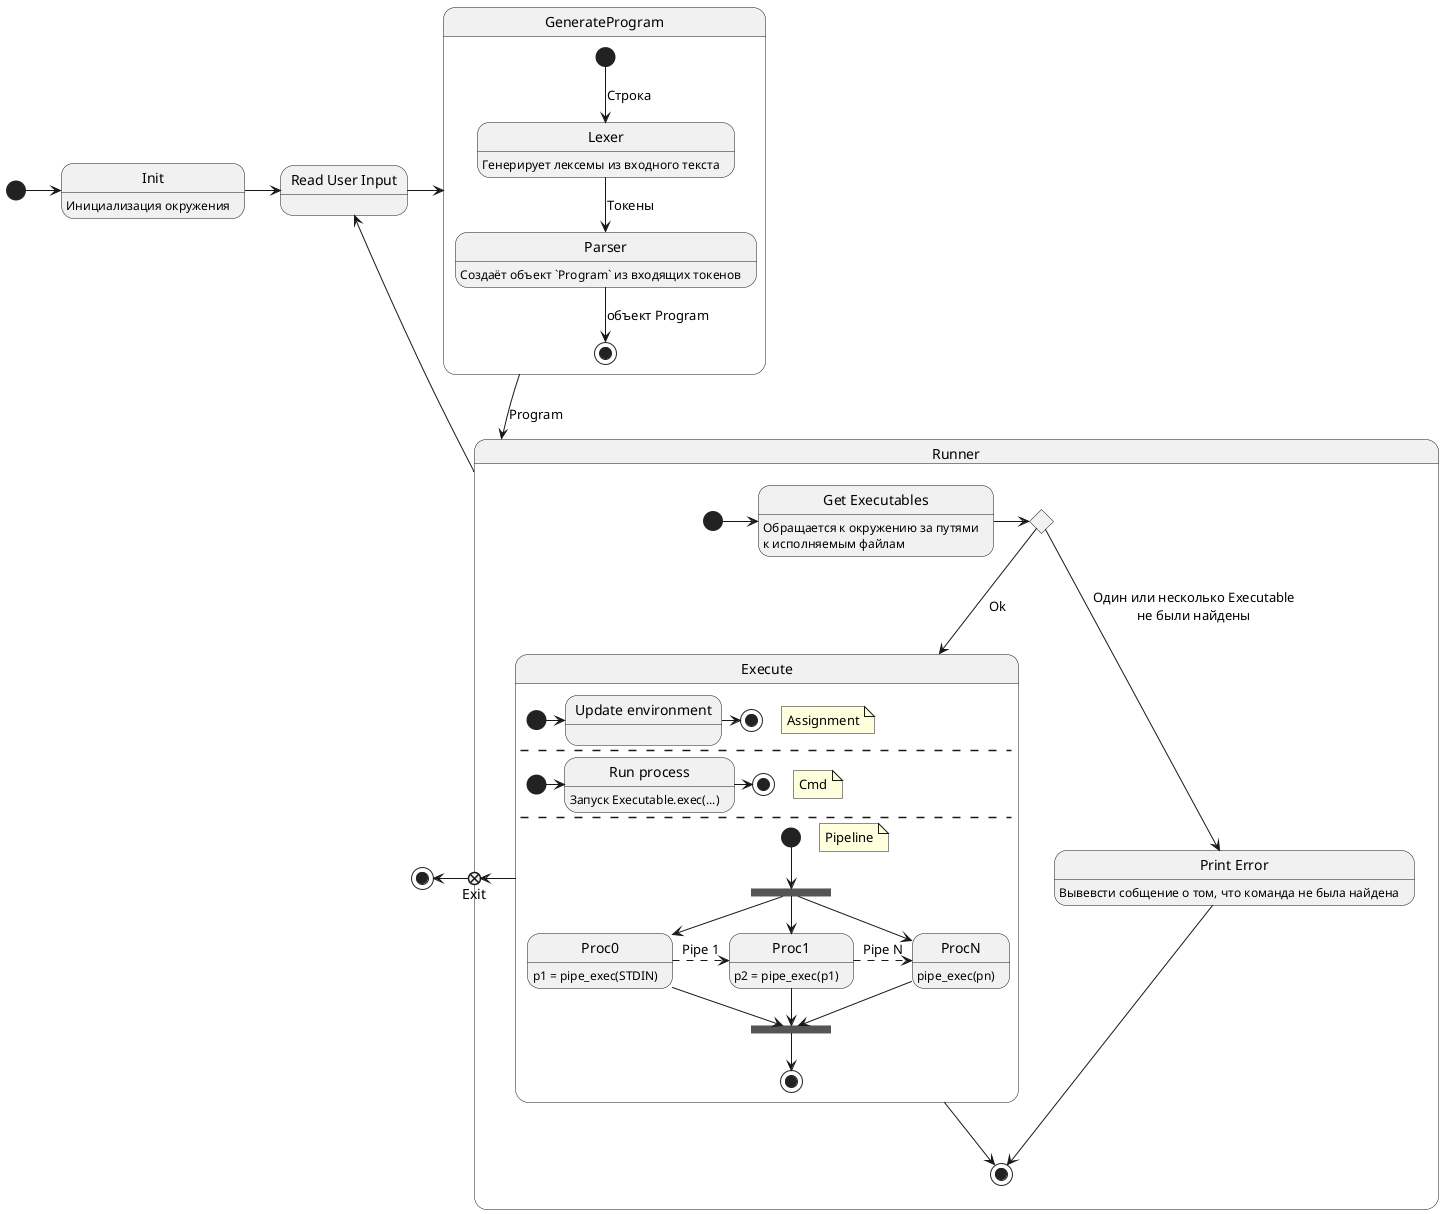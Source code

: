 @startuml
state GenerateProgram {
  Lexer: Генерирует лексемы из входного текста
  Parser: Создаёт объект `Program` из входящих токенов
  [*] --> Lexer : Строка
  Lexer --> Parser : Токены
  Parser --> [*] : объект Program
}


state Runner {
  state execChoice <<choice>>
  state "Exit" as execExit <<exitPoint>>
  state "Get Executables" as GetExecutables: Обращается к окружению за путями\nк исполняемым файлам
  state "Print Error" as PrintError:  Вывевсти собщение о том, что команда не была найдена

  [*] -> GetExecutables
  GetExecutables -> execChoice
  execChoice --> PrintError : Один или несколько Executable\nне были найдены
  execChoice --> Execute : Ok
  PrintError --> [*]
  Execute --> [*]
  Execute -> execExit
}

state Execute {

  note "Assignment" as ExN1
  state "Update environment" as updenv
  [*] -> updenv
  updenv -> [*]

  --

  note "Cmd" as ExN2
  state "Run process" as runprc : Запуск Executable.exec(...)
  [*] -> runprc
  runprc -> [*]

  --

  note "Pipeline" as ExN3

  state f <<fork>>
  state j <<join>>
  [*] --> f
  j --> [*]

  f --> Proc0
  f --> Proc1
  f --> ProcN
  Proc0 --> j
  Proc1 --> j
  ProcN --> j

  Proc0: p1 = pipe_exec(STDIN)
  Proc1: p2 = pipe_exec(p1)
  ProcN: pipe_exec(pn)

  Proc0 -[dashed]> Proc1 : Pipe 1
  Proc1 -[dashed]> ProcN : Pipe N

}


[*] -> Init
Init: Инициализация окружения
Init -> ReadUserInput

state "Read User Input" as ReadUserInput

ReadUserInput -> GenerateProgram
GenerateProgram --> Runner : Program
ReadUserInput <- Runner
[*] <- execExit
@enduml

